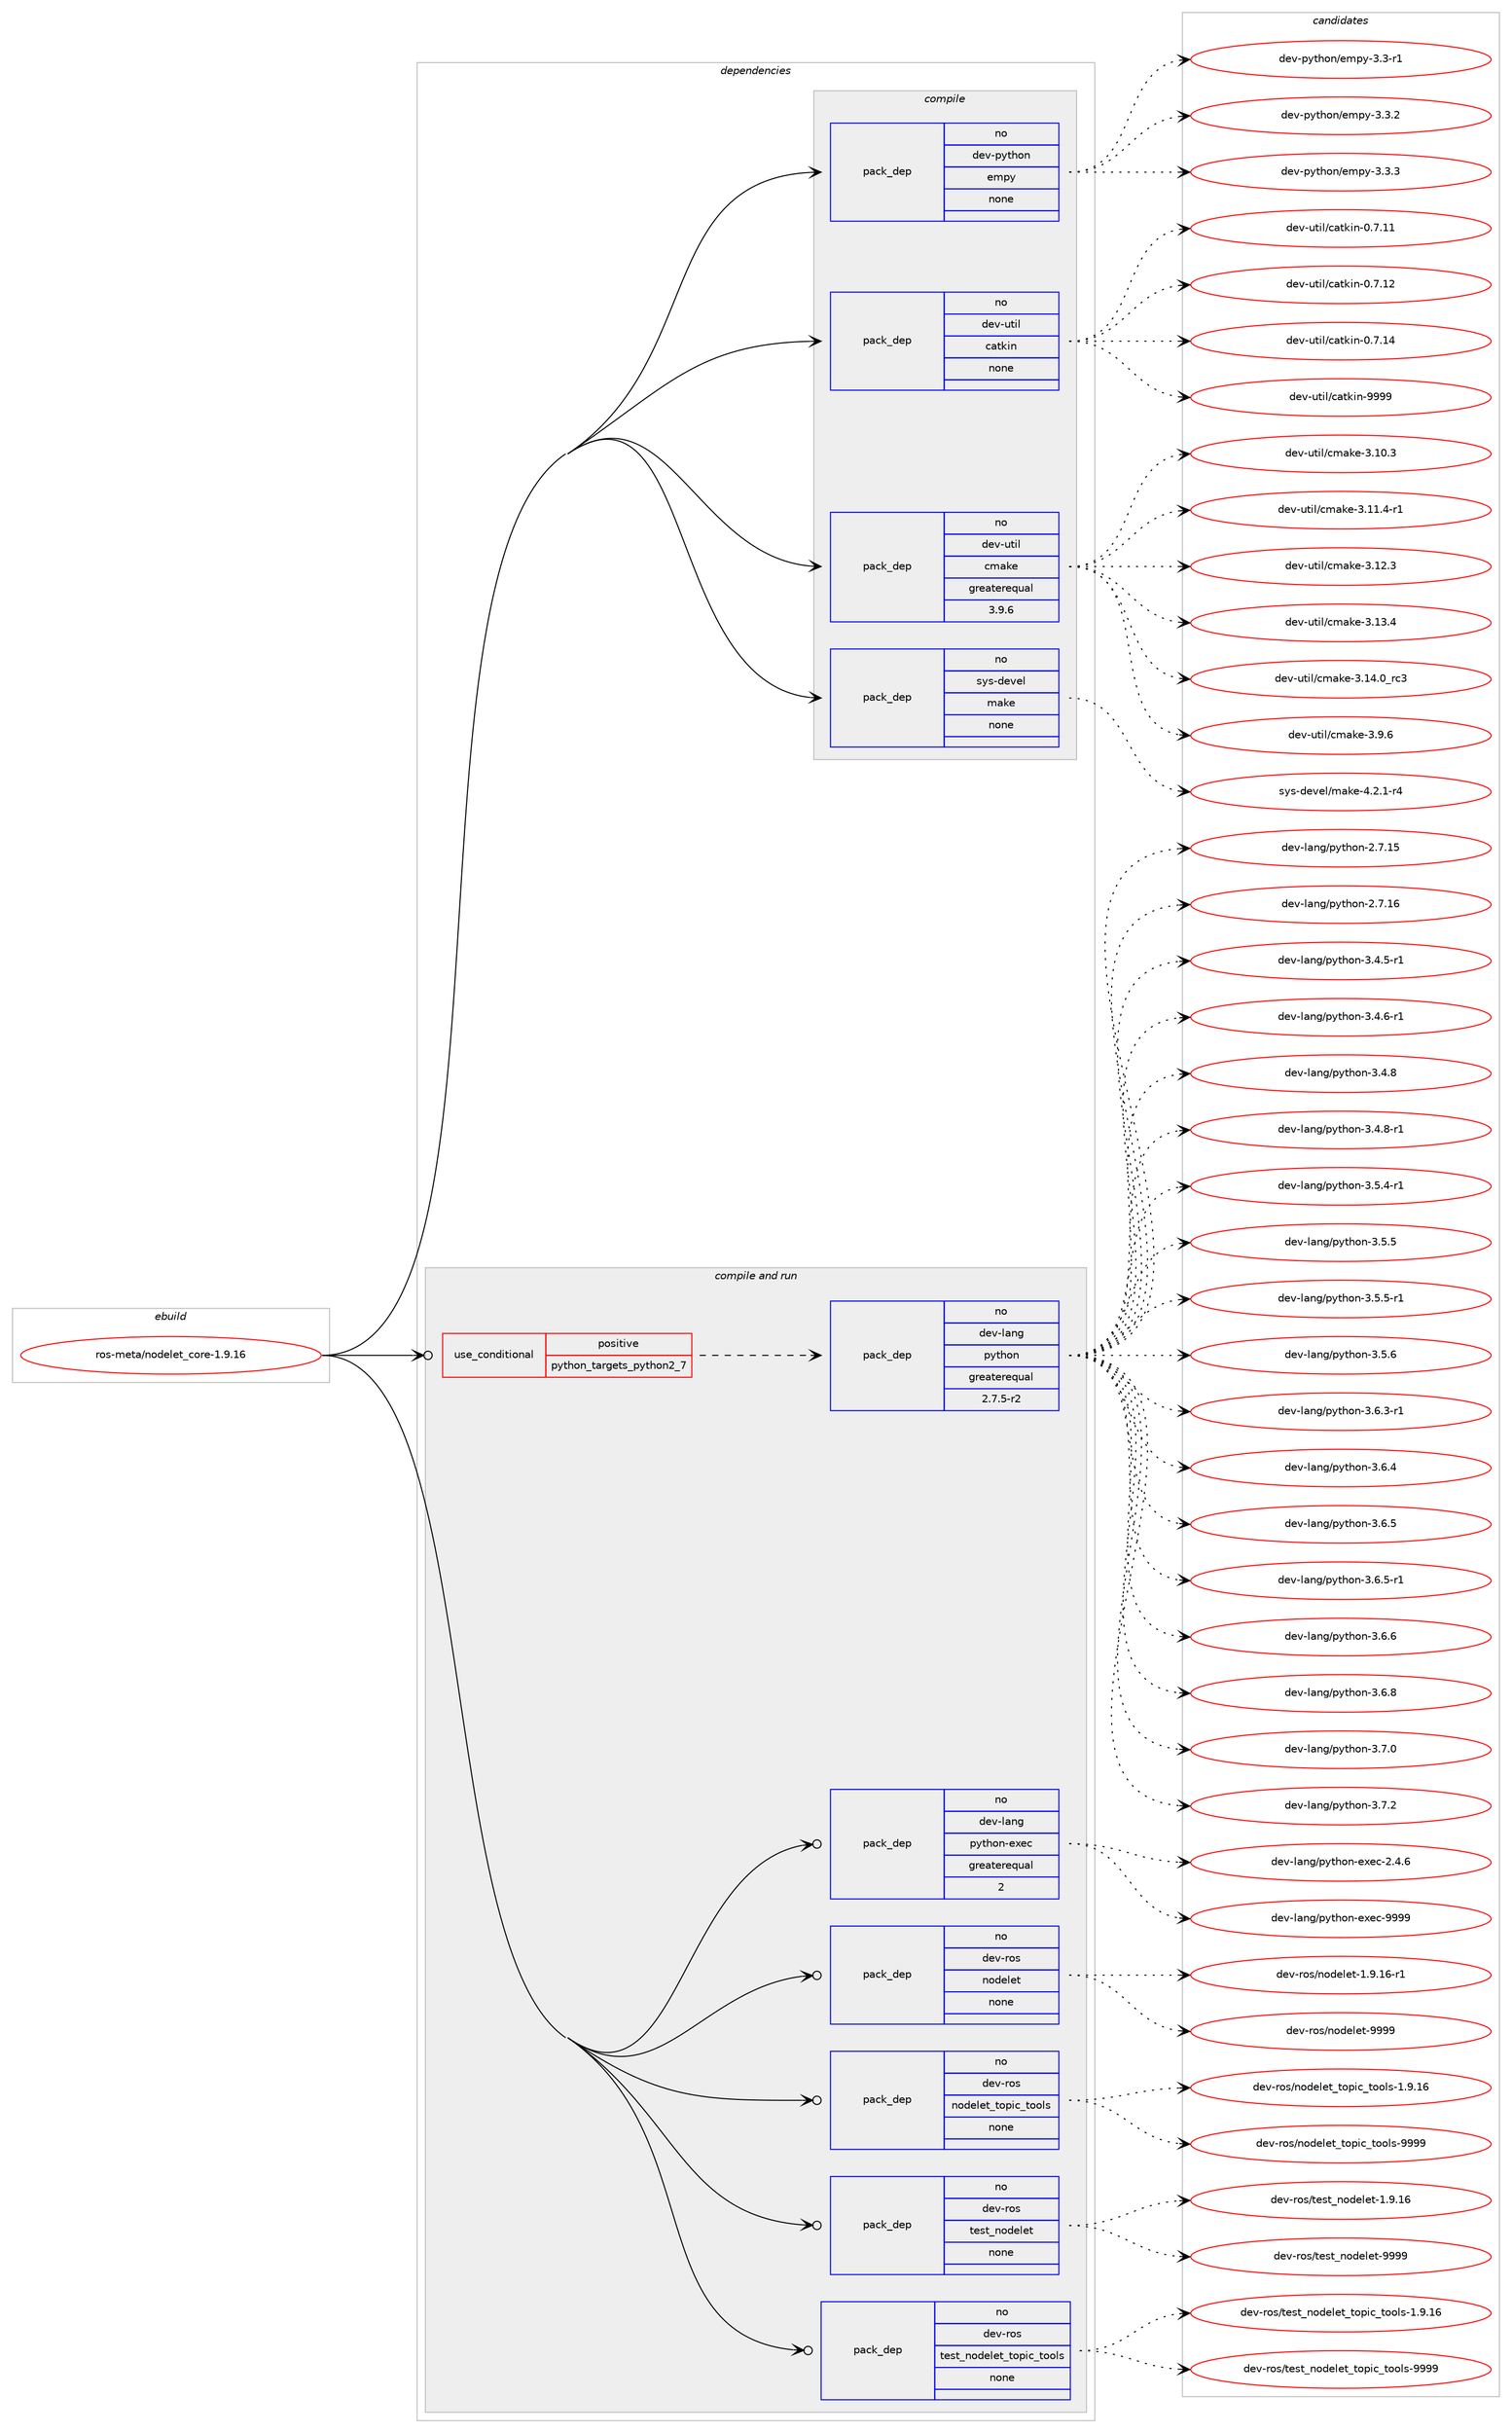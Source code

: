 digraph prolog {

# *************
# Graph options
# *************

newrank=true;
concentrate=true;
compound=true;
graph [rankdir=LR,fontname=Helvetica,fontsize=10,ranksep=1.5];#, ranksep=2.5, nodesep=0.2];
edge  [arrowhead=vee];
node  [fontname=Helvetica,fontsize=10];

# **********
# The ebuild
# **********

subgraph cluster_leftcol {
color=gray;
rank=same;
label=<<i>ebuild</i>>;
id [label="ros-meta/nodelet_core-1.9.16", color=red, width=4, href="../ros-meta/nodelet_core-1.9.16.svg"];
}

# ****************
# The dependencies
# ****************

subgraph cluster_midcol {
color=gray;
label=<<i>dependencies</i>>;
subgraph cluster_compile {
fillcolor="#eeeeee";
style=filled;
label=<<i>compile</i>>;
subgraph pack1204077 {
dependency1683368 [label=<<TABLE BORDER="0" CELLBORDER="1" CELLSPACING="0" CELLPADDING="4" WIDTH="220"><TR><TD ROWSPAN="6" CELLPADDING="30">pack_dep</TD></TR><TR><TD WIDTH="110">no</TD></TR><TR><TD>dev-python</TD></TR><TR><TD>empy</TD></TR><TR><TD>none</TD></TR><TR><TD></TD></TR></TABLE>>, shape=none, color=blue];
}
id:e -> dependency1683368:w [weight=20,style="solid",arrowhead="vee"];
subgraph pack1204078 {
dependency1683369 [label=<<TABLE BORDER="0" CELLBORDER="1" CELLSPACING="0" CELLPADDING="4" WIDTH="220"><TR><TD ROWSPAN="6" CELLPADDING="30">pack_dep</TD></TR><TR><TD WIDTH="110">no</TD></TR><TR><TD>dev-util</TD></TR><TR><TD>catkin</TD></TR><TR><TD>none</TD></TR><TR><TD></TD></TR></TABLE>>, shape=none, color=blue];
}
id:e -> dependency1683369:w [weight=20,style="solid",arrowhead="vee"];
subgraph pack1204079 {
dependency1683370 [label=<<TABLE BORDER="0" CELLBORDER="1" CELLSPACING="0" CELLPADDING="4" WIDTH="220"><TR><TD ROWSPAN="6" CELLPADDING="30">pack_dep</TD></TR><TR><TD WIDTH="110">no</TD></TR><TR><TD>dev-util</TD></TR><TR><TD>cmake</TD></TR><TR><TD>greaterequal</TD></TR><TR><TD>3.9.6</TD></TR></TABLE>>, shape=none, color=blue];
}
id:e -> dependency1683370:w [weight=20,style="solid",arrowhead="vee"];
subgraph pack1204080 {
dependency1683371 [label=<<TABLE BORDER="0" CELLBORDER="1" CELLSPACING="0" CELLPADDING="4" WIDTH="220"><TR><TD ROWSPAN="6" CELLPADDING="30">pack_dep</TD></TR><TR><TD WIDTH="110">no</TD></TR><TR><TD>sys-devel</TD></TR><TR><TD>make</TD></TR><TR><TD>none</TD></TR><TR><TD></TD></TR></TABLE>>, shape=none, color=blue];
}
id:e -> dependency1683371:w [weight=20,style="solid",arrowhead="vee"];
}
subgraph cluster_compileandrun {
fillcolor="#eeeeee";
style=filled;
label=<<i>compile and run</i>>;
subgraph cond451762 {
dependency1683372 [label=<<TABLE BORDER="0" CELLBORDER="1" CELLSPACING="0" CELLPADDING="4"><TR><TD ROWSPAN="3" CELLPADDING="10">use_conditional</TD></TR><TR><TD>positive</TD></TR><TR><TD>python_targets_python2_7</TD></TR></TABLE>>, shape=none, color=red];
subgraph pack1204081 {
dependency1683373 [label=<<TABLE BORDER="0" CELLBORDER="1" CELLSPACING="0" CELLPADDING="4" WIDTH="220"><TR><TD ROWSPAN="6" CELLPADDING="30">pack_dep</TD></TR><TR><TD WIDTH="110">no</TD></TR><TR><TD>dev-lang</TD></TR><TR><TD>python</TD></TR><TR><TD>greaterequal</TD></TR><TR><TD>2.7.5-r2</TD></TR></TABLE>>, shape=none, color=blue];
}
dependency1683372:e -> dependency1683373:w [weight=20,style="dashed",arrowhead="vee"];
}
id:e -> dependency1683372:w [weight=20,style="solid",arrowhead="odotvee"];
subgraph pack1204082 {
dependency1683374 [label=<<TABLE BORDER="0" CELLBORDER="1" CELLSPACING="0" CELLPADDING="4" WIDTH="220"><TR><TD ROWSPAN="6" CELLPADDING="30">pack_dep</TD></TR><TR><TD WIDTH="110">no</TD></TR><TR><TD>dev-lang</TD></TR><TR><TD>python-exec</TD></TR><TR><TD>greaterequal</TD></TR><TR><TD>2</TD></TR></TABLE>>, shape=none, color=blue];
}
id:e -> dependency1683374:w [weight=20,style="solid",arrowhead="odotvee"];
subgraph pack1204083 {
dependency1683375 [label=<<TABLE BORDER="0" CELLBORDER="1" CELLSPACING="0" CELLPADDING="4" WIDTH="220"><TR><TD ROWSPAN="6" CELLPADDING="30">pack_dep</TD></TR><TR><TD WIDTH="110">no</TD></TR><TR><TD>dev-ros</TD></TR><TR><TD>nodelet</TD></TR><TR><TD>none</TD></TR><TR><TD></TD></TR></TABLE>>, shape=none, color=blue];
}
id:e -> dependency1683375:w [weight=20,style="solid",arrowhead="odotvee"];
subgraph pack1204084 {
dependency1683376 [label=<<TABLE BORDER="0" CELLBORDER="1" CELLSPACING="0" CELLPADDING="4" WIDTH="220"><TR><TD ROWSPAN="6" CELLPADDING="30">pack_dep</TD></TR><TR><TD WIDTH="110">no</TD></TR><TR><TD>dev-ros</TD></TR><TR><TD>nodelet_topic_tools</TD></TR><TR><TD>none</TD></TR><TR><TD></TD></TR></TABLE>>, shape=none, color=blue];
}
id:e -> dependency1683376:w [weight=20,style="solid",arrowhead="odotvee"];
subgraph pack1204085 {
dependency1683377 [label=<<TABLE BORDER="0" CELLBORDER="1" CELLSPACING="0" CELLPADDING="4" WIDTH="220"><TR><TD ROWSPAN="6" CELLPADDING="30">pack_dep</TD></TR><TR><TD WIDTH="110">no</TD></TR><TR><TD>dev-ros</TD></TR><TR><TD>test_nodelet</TD></TR><TR><TD>none</TD></TR><TR><TD></TD></TR></TABLE>>, shape=none, color=blue];
}
id:e -> dependency1683377:w [weight=20,style="solid",arrowhead="odotvee"];
subgraph pack1204086 {
dependency1683378 [label=<<TABLE BORDER="0" CELLBORDER="1" CELLSPACING="0" CELLPADDING="4" WIDTH="220"><TR><TD ROWSPAN="6" CELLPADDING="30">pack_dep</TD></TR><TR><TD WIDTH="110">no</TD></TR><TR><TD>dev-ros</TD></TR><TR><TD>test_nodelet_topic_tools</TD></TR><TR><TD>none</TD></TR><TR><TD></TD></TR></TABLE>>, shape=none, color=blue];
}
id:e -> dependency1683378:w [weight=20,style="solid",arrowhead="odotvee"];
}
subgraph cluster_run {
fillcolor="#eeeeee";
style=filled;
label=<<i>run</i>>;
}
}

# **************
# The candidates
# **************

subgraph cluster_choices {
rank=same;
color=gray;
label=<<i>candidates</i>>;

subgraph choice1204077 {
color=black;
nodesep=1;
choice1001011184511212111610411111047101109112121455146514511449 [label="dev-python/empy-3.3-r1", color=red, width=4,href="../dev-python/empy-3.3-r1.svg"];
choice1001011184511212111610411111047101109112121455146514650 [label="dev-python/empy-3.3.2", color=red, width=4,href="../dev-python/empy-3.3.2.svg"];
choice1001011184511212111610411111047101109112121455146514651 [label="dev-python/empy-3.3.3", color=red, width=4,href="../dev-python/empy-3.3.3.svg"];
dependency1683368:e -> choice1001011184511212111610411111047101109112121455146514511449:w [style=dotted,weight="100"];
dependency1683368:e -> choice1001011184511212111610411111047101109112121455146514650:w [style=dotted,weight="100"];
dependency1683368:e -> choice1001011184511212111610411111047101109112121455146514651:w [style=dotted,weight="100"];
}
subgraph choice1204078 {
color=black;
nodesep=1;
choice1001011184511711610510847999711610710511045484655464949 [label="dev-util/catkin-0.7.11", color=red, width=4,href="../dev-util/catkin-0.7.11.svg"];
choice1001011184511711610510847999711610710511045484655464950 [label="dev-util/catkin-0.7.12", color=red, width=4,href="../dev-util/catkin-0.7.12.svg"];
choice1001011184511711610510847999711610710511045484655464952 [label="dev-util/catkin-0.7.14", color=red, width=4,href="../dev-util/catkin-0.7.14.svg"];
choice100101118451171161051084799971161071051104557575757 [label="dev-util/catkin-9999", color=red, width=4,href="../dev-util/catkin-9999.svg"];
dependency1683369:e -> choice1001011184511711610510847999711610710511045484655464949:w [style=dotted,weight="100"];
dependency1683369:e -> choice1001011184511711610510847999711610710511045484655464950:w [style=dotted,weight="100"];
dependency1683369:e -> choice1001011184511711610510847999711610710511045484655464952:w [style=dotted,weight="100"];
dependency1683369:e -> choice100101118451171161051084799971161071051104557575757:w [style=dotted,weight="100"];
}
subgraph choice1204079 {
color=black;
nodesep=1;
choice1001011184511711610510847991099710710145514649484651 [label="dev-util/cmake-3.10.3", color=red, width=4,href="../dev-util/cmake-3.10.3.svg"];
choice10010111845117116105108479910997107101455146494946524511449 [label="dev-util/cmake-3.11.4-r1", color=red, width=4,href="../dev-util/cmake-3.11.4-r1.svg"];
choice1001011184511711610510847991099710710145514649504651 [label="dev-util/cmake-3.12.3", color=red, width=4,href="../dev-util/cmake-3.12.3.svg"];
choice1001011184511711610510847991099710710145514649514652 [label="dev-util/cmake-3.13.4", color=red, width=4,href="../dev-util/cmake-3.13.4.svg"];
choice1001011184511711610510847991099710710145514649524648951149951 [label="dev-util/cmake-3.14.0_rc3", color=red, width=4,href="../dev-util/cmake-3.14.0_rc3.svg"];
choice10010111845117116105108479910997107101455146574654 [label="dev-util/cmake-3.9.6", color=red, width=4,href="../dev-util/cmake-3.9.6.svg"];
dependency1683370:e -> choice1001011184511711610510847991099710710145514649484651:w [style=dotted,weight="100"];
dependency1683370:e -> choice10010111845117116105108479910997107101455146494946524511449:w [style=dotted,weight="100"];
dependency1683370:e -> choice1001011184511711610510847991099710710145514649504651:w [style=dotted,weight="100"];
dependency1683370:e -> choice1001011184511711610510847991099710710145514649514652:w [style=dotted,weight="100"];
dependency1683370:e -> choice1001011184511711610510847991099710710145514649524648951149951:w [style=dotted,weight="100"];
dependency1683370:e -> choice10010111845117116105108479910997107101455146574654:w [style=dotted,weight="100"];
}
subgraph choice1204080 {
color=black;
nodesep=1;
choice1151211154510010111810110847109971071014552465046494511452 [label="sys-devel/make-4.2.1-r4", color=red, width=4,href="../sys-devel/make-4.2.1-r4.svg"];
dependency1683371:e -> choice1151211154510010111810110847109971071014552465046494511452:w [style=dotted,weight="100"];
}
subgraph choice1204081 {
color=black;
nodesep=1;
choice10010111845108971101034711212111610411111045504655464953 [label="dev-lang/python-2.7.15", color=red, width=4,href="../dev-lang/python-2.7.15.svg"];
choice10010111845108971101034711212111610411111045504655464954 [label="dev-lang/python-2.7.16", color=red, width=4,href="../dev-lang/python-2.7.16.svg"];
choice1001011184510897110103471121211161041111104551465246534511449 [label="dev-lang/python-3.4.5-r1", color=red, width=4,href="../dev-lang/python-3.4.5-r1.svg"];
choice1001011184510897110103471121211161041111104551465246544511449 [label="dev-lang/python-3.4.6-r1", color=red, width=4,href="../dev-lang/python-3.4.6-r1.svg"];
choice100101118451089711010347112121116104111110455146524656 [label="dev-lang/python-3.4.8", color=red, width=4,href="../dev-lang/python-3.4.8.svg"];
choice1001011184510897110103471121211161041111104551465246564511449 [label="dev-lang/python-3.4.8-r1", color=red, width=4,href="../dev-lang/python-3.4.8-r1.svg"];
choice1001011184510897110103471121211161041111104551465346524511449 [label="dev-lang/python-3.5.4-r1", color=red, width=4,href="../dev-lang/python-3.5.4-r1.svg"];
choice100101118451089711010347112121116104111110455146534653 [label="dev-lang/python-3.5.5", color=red, width=4,href="../dev-lang/python-3.5.5.svg"];
choice1001011184510897110103471121211161041111104551465346534511449 [label="dev-lang/python-3.5.5-r1", color=red, width=4,href="../dev-lang/python-3.5.5-r1.svg"];
choice100101118451089711010347112121116104111110455146534654 [label="dev-lang/python-3.5.6", color=red, width=4,href="../dev-lang/python-3.5.6.svg"];
choice1001011184510897110103471121211161041111104551465446514511449 [label="dev-lang/python-3.6.3-r1", color=red, width=4,href="../dev-lang/python-3.6.3-r1.svg"];
choice100101118451089711010347112121116104111110455146544652 [label="dev-lang/python-3.6.4", color=red, width=4,href="../dev-lang/python-3.6.4.svg"];
choice100101118451089711010347112121116104111110455146544653 [label="dev-lang/python-3.6.5", color=red, width=4,href="../dev-lang/python-3.6.5.svg"];
choice1001011184510897110103471121211161041111104551465446534511449 [label="dev-lang/python-3.6.5-r1", color=red, width=4,href="../dev-lang/python-3.6.5-r1.svg"];
choice100101118451089711010347112121116104111110455146544654 [label="dev-lang/python-3.6.6", color=red, width=4,href="../dev-lang/python-3.6.6.svg"];
choice100101118451089711010347112121116104111110455146544656 [label="dev-lang/python-3.6.8", color=red, width=4,href="../dev-lang/python-3.6.8.svg"];
choice100101118451089711010347112121116104111110455146554648 [label="dev-lang/python-3.7.0", color=red, width=4,href="../dev-lang/python-3.7.0.svg"];
choice100101118451089711010347112121116104111110455146554650 [label="dev-lang/python-3.7.2", color=red, width=4,href="../dev-lang/python-3.7.2.svg"];
dependency1683373:e -> choice10010111845108971101034711212111610411111045504655464953:w [style=dotted,weight="100"];
dependency1683373:e -> choice10010111845108971101034711212111610411111045504655464954:w [style=dotted,weight="100"];
dependency1683373:e -> choice1001011184510897110103471121211161041111104551465246534511449:w [style=dotted,weight="100"];
dependency1683373:e -> choice1001011184510897110103471121211161041111104551465246544511449:w [style=dotted,weight="100"];
dependency1683373:e -> choice100101118451089711010347112121116104111110455146524656:w [style=dotted,weight="100"];
dependency1683373:e -> choice1001011184510897110103471121211161041111104551465246564511449:w [style=dotted,weight="100"];
dependency1683373:e -> choice1001011184510897110103471121211161041111104551465346524511449:w [style=dotted,weight="100"];
dependency1683373:e -> choice100101118451089711010347112121116104111110455146534653:w [style=dotted,weight="100"];
dependency1683373:e -> choice1001011184510897110103471121211161041111104551465346534511449:w [style=dotted,weight="100"];
dependency1683373:e -> choice100101118451089711010347112121116104111110455146534654:w [style=dotted,weight="100"];
dependency1683373:e -> choice1001011184510897110103471121211161041111104551465446514511449:w [style=dotted,weight="100"];
dependency1683373:e -> choice100101118451089711010347112121116104111110455146544652:w [style=dotted,weight="100"];
dependency1683373:e -> choice100101118451089711010347112121116104111110455146544653:w [style=dotted,weight="100"];
dependency1683373:e -> choice1001011184510897110103471121211161041111104551465446534511449:w [style=dotted,weight="100"];
dependency1683373:e -> choice100101118451089711010347112121116104111110455146544654:w [style=dotted,weight="100"];
dependency1683373:e -> choice100101118451089711010347112121116104111110455146544656:w [style=dotted,weight="100"];
dependency1683373:e -> choice100101118451089711010347112121116104111110455146554648:w [style=dotted,weight="100"];
dependency1683373:e -> choice100101118451089711010347112121116104111110455146554650:w [style=dotted,weight="100"];
}
subgraph choice1204082 {
color=black;
nodesep=1;
choice1001011184510897110103471121211161041111104510112010199455046524654 [label="dev-lang/python-exec-2.4.6", color=red, width=4,href="../dev-lang/python-exec-2.4.6.svg"];
choice10010111845108971101034711212111610411111045101120101994557575757 [label="dev-lang/python-exec-9999", color=red, width=4,href="../dev-lang/python-exec-9999.svg"];
dependency1683374:e -> choice1001011184510897110103471121211161041111104510112010199455046524654:w [style=dotted,weight="100"];
dependency1683374:e -> choice10010111845108971101034711212111610411111045101120101994557575757:w [style=dotted,weight="100"];
}
subgraph choice1204083 {
color=black;
nodesep=1;
choice1001011184511411111547110111100101108101116454946574649544511449 [label="dev-ros/nodelet-1.9.16-r1", color=red, width=4,href="../dev-ros/nodelet-1.9.16-r1.svg"];
choice10010111845114111115471101111001011081011164557575757 [label="dev-ros/nodelet-9999", color=red, width=4,href="../dev-ros/nodelet-9999.svg"];
dependency1683375:e -> choice1001011184511411111547110111100101108101116454946574649544511449:w [style=dotted,weight="100"];
dependency1683375:e -> choice10010111845114111115471101111001011081011164557575757:w [style=dotted,weight="100"];
}
subgraph choice1204084 {
color=black;
nodesep=1;
choice100101118451141111154711011110010110810111695116111112105999511611111110811545494657464954 [label="dev-ros/nodelet_topic_tools-1.9.16", color=red, width=4,href="../dev-ros/nodelet_topic_tools-1.9.16.svg"];
choice10010111845114111115471101111001011081011169511611111210599951161111111081154557575757 [label="dev-ros/nodelet_topic_tools-9999", color=red, width=4,href="../dev-ros/nodelet_topic_tools-9999.svg"];
dependency1683376:e -> choice100101118451141111154711011110010110810111695116111112105999511611111110811545494657464954:w [style=dotted,weight="100"];
dependency1683376:e -> choice10010111845114111115471101111001011081011169511611111210599951161111111081154557575757:w [style=dotted,weight="100"];
}
subgraph choice1204085 {
color=black;
nodesep=1;
choice10010111845114111115471161011151169511011110010110810111645494657464954 [label="dev-ros/test_nodelet-1.9.16", color=red, width=4,href="../dev-ros/test_nodelet-1.9.16.svg"];
choice1001011184511411111547116101115116951101111001011081011164557575757 [label="dev-ros/test_nodelet-9999", color=red, width=4,href="../dev-ros/test_nodelet-9999.svg"];
dependency1683377:e -> choice10010111845114111115471161011151169511011110010110810111645494657464954:w [style=dotted,weight="100"];
dependency1683377:e -> choice1001011184511411111547116101115116951101111001011081011164557575757:w [style=dotted,weight="100"];
}
subgraph choice1204086 {
color=black;
nodesep=1;
choice10010111845114111115471161011151169511011110010110810111695116111112105999511611111110811545494657464954 [label="dev-ros/test_nodelet_topic_tools-1.9.16", color=red, width=4,href="../dev-ros/test_nodelet_topic_tools-1.9.16.svg"];
choice1001011184511411111547116101115116951101111001011081011169511611111210599951161111111081154557575757 [label="dev-ros/test_nodelet_topic_tools-9999", color=red, width=4,href="../dev-ros/test_nodelet_topic_tools-9999.svg"];
dependency1683378:e -> choice10010111845114111115471161011151169511011110010110810111695116111112105999511611111110811545494657464954:w [style=dotted,weight="100"];
dependency1683378:e -> choice1001011184511411111547116101115116951101111001011081011169511611111210599951161111111081154557575757:w [style=dotted,weight="100"];
}
}

}
